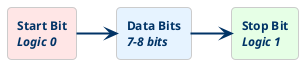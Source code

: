 @startuml

' Define colors inline
!define DARKBLUE #003366
!define LIGHTGRAY #F8F9FA
!define BORDERCOLOR #CCCCCC
!define TEXTGRAY #6C757D

' Styling
skinparam backgroundColor white
skinparam defaultFontName Helvetica
skinparam defaultFontSize 12
skinparam roundCorner 8
skinparam shadowing false
skinparam ArrowColor DARKBLUE
skinparam ArrowThickness 2

' Modern rectangle styling
skinparam rectangleBackgroundColor LIGHTGRAY
skinparam rectangleBorderColor BORDERCOLOR
skinparam rectangleBorderThickness 1
skinparam rectangleFontColor DARKBLUE
skinparam rectangleFontStyle bold

skinparam noteShadowing false


rectangle "Start Bit\n//Logic 0//" as start #FFE6E6
rectangle "Data Bits\n//7-8 bits//" as data #E6F3FF  
rectangle "Stop Bit\n//Logic 1//" as stop #E6FFE6

start -> data : ""
data -> stop : ""

@enduml